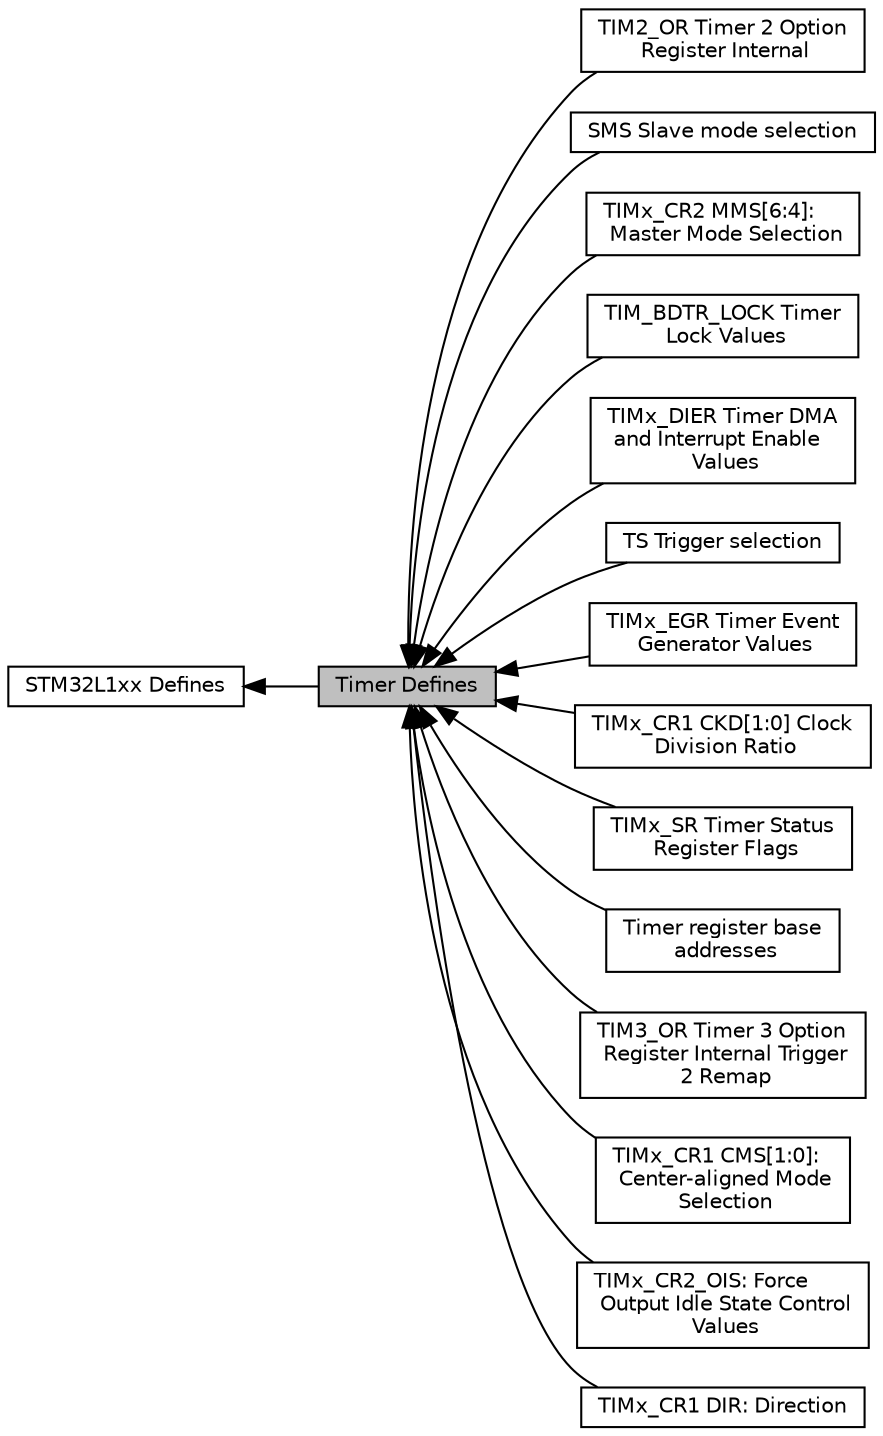 digraph "Timer Defines"
{
  edge [fontname="Helvetica",fontsize="10",labelfontname="Helvetica",labelfontsize="10"];
  node [fontname="Helvetica",fontsize="10",shape=record];
  rankdir=LR;
  Node2 [label="TIM2_OR Timer 2 Option\l Register Internal",height=0.2,width=0.4,color="black", fillcolor="white", style="filled",URL="$group__tim2__opt__trigger__remap.html",tooltip="Trigger 1 Remap. "];
  Node11 [label="SMS Slave mode selection",height=0.2,width=0.4,color="black", fillcolor="white", style="filled",URL="$group__tim__sms.html"];
  Node9 [label="TIMx_CR2 MMS[6:4]:\l Master Mode Selection",height=0.2,width=0.4,color="black", fillcolor="white", style="filled",URL="$group__tim__mastermode.html"];
  Node15 [label="TIM_BDTR_LOCK Timer\l Lock Values",height=0.2,width=0.4,color="black", fillcolor="white", style="filled",URL="$group__tim__lock.html"];
  Node12 [label="TIMx_DIER Timer DMA\l and Interrupt Enable\l Values",height=0.2,width=0.4,color="black", fillcolor="white", style="filled",URL="$group__tim__irq__enable.html"];
  Node10 [label="TS Trigger selection",height=0.2,width=0.4,color="black", fillcolor="white", style="filled",URL="$group__tim__ts.html"];
  Node14 [label="TIMx_EGR Timer Event\l Generator Values",height=0.2,width=0.4,color="black", fillcolor="white", style="filled",URL="$group__tim__event__gen.html"];
  Node5 [label="TIMx_CR1 CKD[1:0] Clock\l Division Ratio",height=0.2,width=0.4,color="black", fillcolor="white", style="filled",URL="$group__tim__x__cr1__cdr.html"];
  Node13 [label="TIMx_SR Timer Status\l Register Flags",height=0.2,width=0.4,color="black", fillcolor="white", style="filled",URL="$group__tim__sr__values.html"];
  Node4 [label="Timer register base\l addresses",height=0.2,width=0.4,color="black", fillcolor="white", style="filled",URL="$group__tim__reg__base.html"];
  Node3 [label="TIM3_OR Timer 3 Option\l Register Internal Trigger\l 2 Remap",height=0.2,width=0.4,color="black", fillcolor="white", style="filled",URL="$group__tim3__opt__trigger__remap.html"];
  Node6 [label="TIMx_CR1 CMS[1:0]:\l Center-aligned Mode\l Selection",height=0.2,width=0.4,color="black", fillcolor="white", style="filled",URL="$group__tim__x__cr1__cms.html"];
  Node8 [label="TIMx_CR2_OIS: Force\l Output Idle State Control\l Values",height=0.2,width=0.4,color="black", fillcolor="white", style="filled",URL="$group__tim__x__cr2__ois.html"];
  Node0 [label="Timer Defines",height=0.2,width=0.4,color="black", fillcolor="grey75", style="filled", fontcolor="black"];
  Node1 [label="STM32L1xx Defines",height=0.2,width=0.4,color="black", fillcolor="white", style="filled",URL="$group__STM32L1xx__defines.html",tooltip="Defined Constants and Types for the STM32L1xx series. "];
  Node7 [label="TIMx_CR1 DIR: Direction",height=0.2,width=0.4,color="black", fillcolor="white", style="filled",URL="$group__tim__x__cr1__dir.html"];
  Node1->Node0 [shape=plaintext, dir="back", style="solid"];
  Node0->Node2 [shape=plaintext, dir="back", style="solid"];
  Node0->Node3 [shape=plaintext, dir="back", style="solid"];
  Node0->Node4 [shape=plaintext, dir="back", style="solid"];
  Node0->Node5 [shape=plaintext, dir="back", style="solid"];
  Node0->Node6 [shape=plaintext, dir="back", style="solid"];
  Node0->Node7 [shape=plaintext, dir="back", style="solid"];
  Node0->Node8 [shape=plaintext, dir="back", style="solid"];
  Node0->Node9 [shape=plaintext, dir="back", style="solid"];
  Node0->Node10 [shape=plaintext, dir="back", style="solid"];
  Node0->Node11 [shape=plaintext, dir="back", style="solid"];
  Node0->Node12 [shape=plaintext, dir="back", style="solid"];
  Node0->Node13 [shape=plaintext, dir="back", style="solid"];
  Node0->Node14 [shape=plaintext, dir="back", style="solid"];
  Node0->Node15 [shape=plaintext, dir="back", style="solid"];
}
